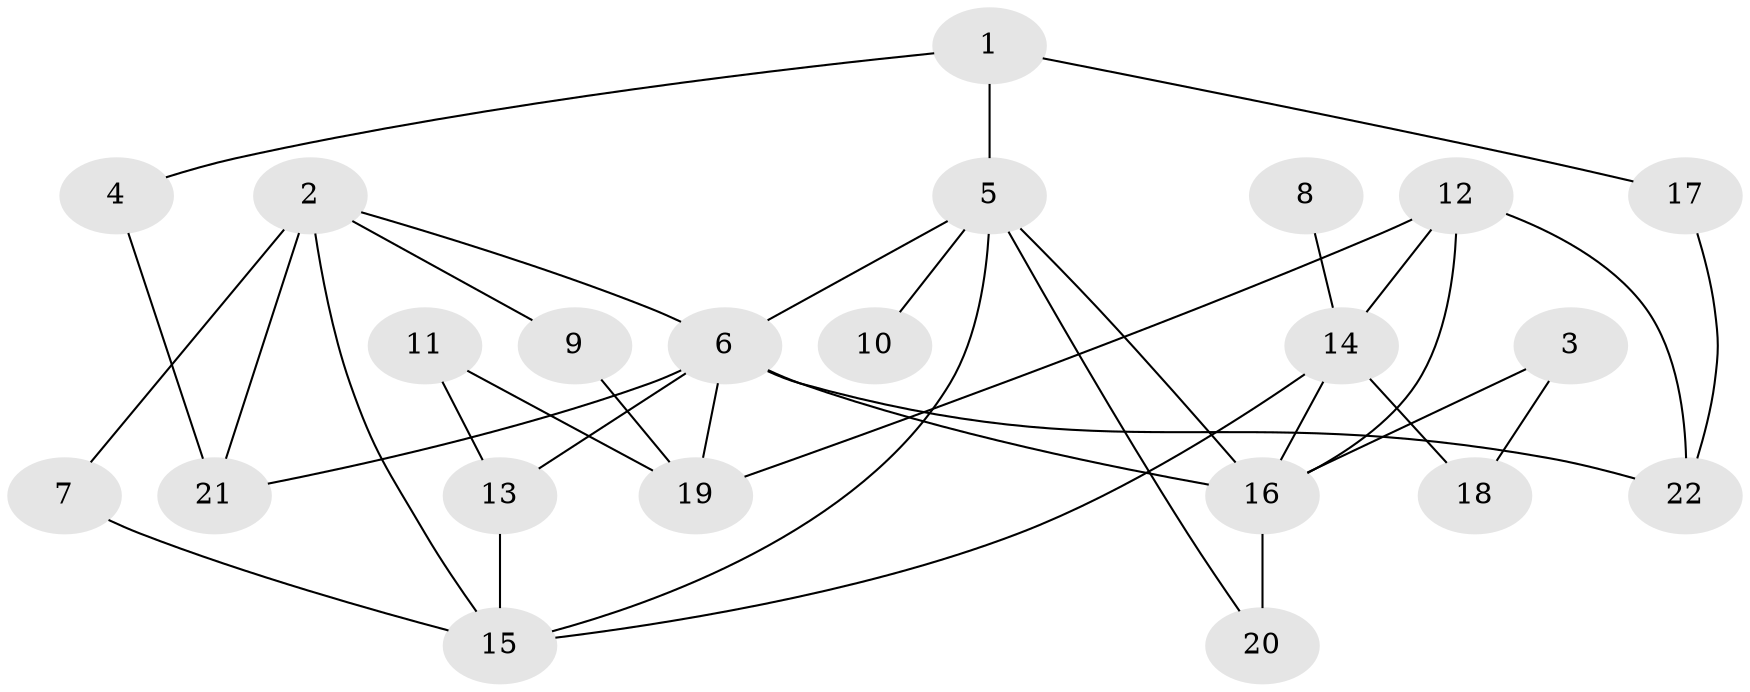 // original degree distribution, {5: 0.07407407407407407, 6: 0.037037037037037035, 3: 0.24074074074074073, 2: 0.3333333333333333, 4: 0.1111111111111111, 1: 0.2037037037037037}
// Generated by graph-tools (version 1.1) at 2025/36/03/04/25 23:36:03]
// undirected, 22 vertices, 36 edges
graph export_dot {
  node [color=gray90,style=filled];
  1;
  2;
  3;
  4;
  5;
  6;
  7;
  8;
  9;
  10;
  11;
  12;
  13;
  14;
  15;
  16;
  17;
  18;
  19;
  20;
  21;
  22;
  1 -- 4 [weight=1.0];
  1 -- 5 [weight=1.0];
  1 -- 17 [weight=1.0];
  2 -- 6 [weight=1.0];
  2 -- 7 [weight=1.0];
  2 -- 9 [weight=1.0];
  2 -- 15 [weight=1.0];
  2 -- 21 [weight=1.0];
  3 -- 16 [weight=1.0];
  3 -- 18 [weight=1.0];
  4 -- 21 [weight=1.0];
  5 -- 6 [weight=1.0];
  5 -- 10 [weight=1.0];
  5 -- 15 [weight=1.0];
  5 -- 16 [weight=1.0];
  5 -- 20 [weight=1.0];
  6 -- 13 [weight=1.0];
  6 -- 16 [weight=2.0];
  6 -- 19 [weight=1.0];
  6 -- 21 [weight=1.0];
  6 -- 22 [weight=1.0];
  7 -- 15 [weight=1.0];
  8 -- 14 [weight=1.0];
  9 -- 19 [weight=1.0];
  11 -- 13 [weight=1.0];
  11 -- 19 [weight=1.0];
  12 -- 14 [weight=1.0];
  12 -- 16 [weight=1.0];
  12 -- 19 [weight=1.0];
  12 -- 22 [weight=1.0];
  13 -- 15 [weight=2.0];
  14 -- 15 [weight=1.0];
  14 -- 16 [weight=1.0];
  14 -- 18 [weight=1.0];
  16 -- 20 [weight=2.0];
  17 -- 22 [weight=1.0];
}
